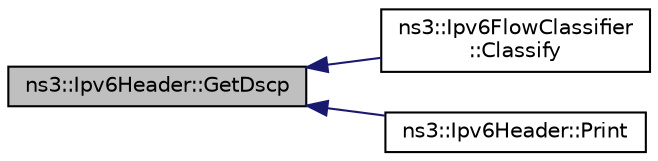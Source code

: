 digraph "ns3::Ipv6Header::GetDscp"
{
  edge [fontname="Helvetica",fontsize="10",labelfontname="Helvetica",labelfontsize="10"];
  node [fontname="Helvetica",fontsize="10",shape=record];
  rankdir="LR";
  Node1 [label="ns3::Ipv6Header::GetDscp",height=0.2,width=0.4,color="black", fillcolor="grey75", style="filled", fontcolor="black"];
  Node1 -> Node2 [dir="back",color="midnightblue",fontsize="10",style="solid"];
  Node2 [label="ns3::Ipv6FlowClassifier\l::Classify",height=0.2,width=0.4,color="black", fillcolor="white", style="filled",URL="$dd/d16/classns3_1_1Ipv6FlowClassifier.html#ac91b39dfc99ca7190e6b0b8e3d37d7a9",tooltip="try to classify the packet into flow-id and packet-id "];
  Node1 -> Node3 [dir="back",color="midnightblue",fontsize="10",style="solid"];
  Node3 [label="ns3::Ipv6Header::Print",height=0.2,width=0.4,color="black", fillcolor="white", style="filled",URL="$d8/d5d/classns3_1_1Ipv6Header.html#a894d672b9eec0cb20a721fb8b9d66038",tooltip="Print some informations about the packet. "];
}
